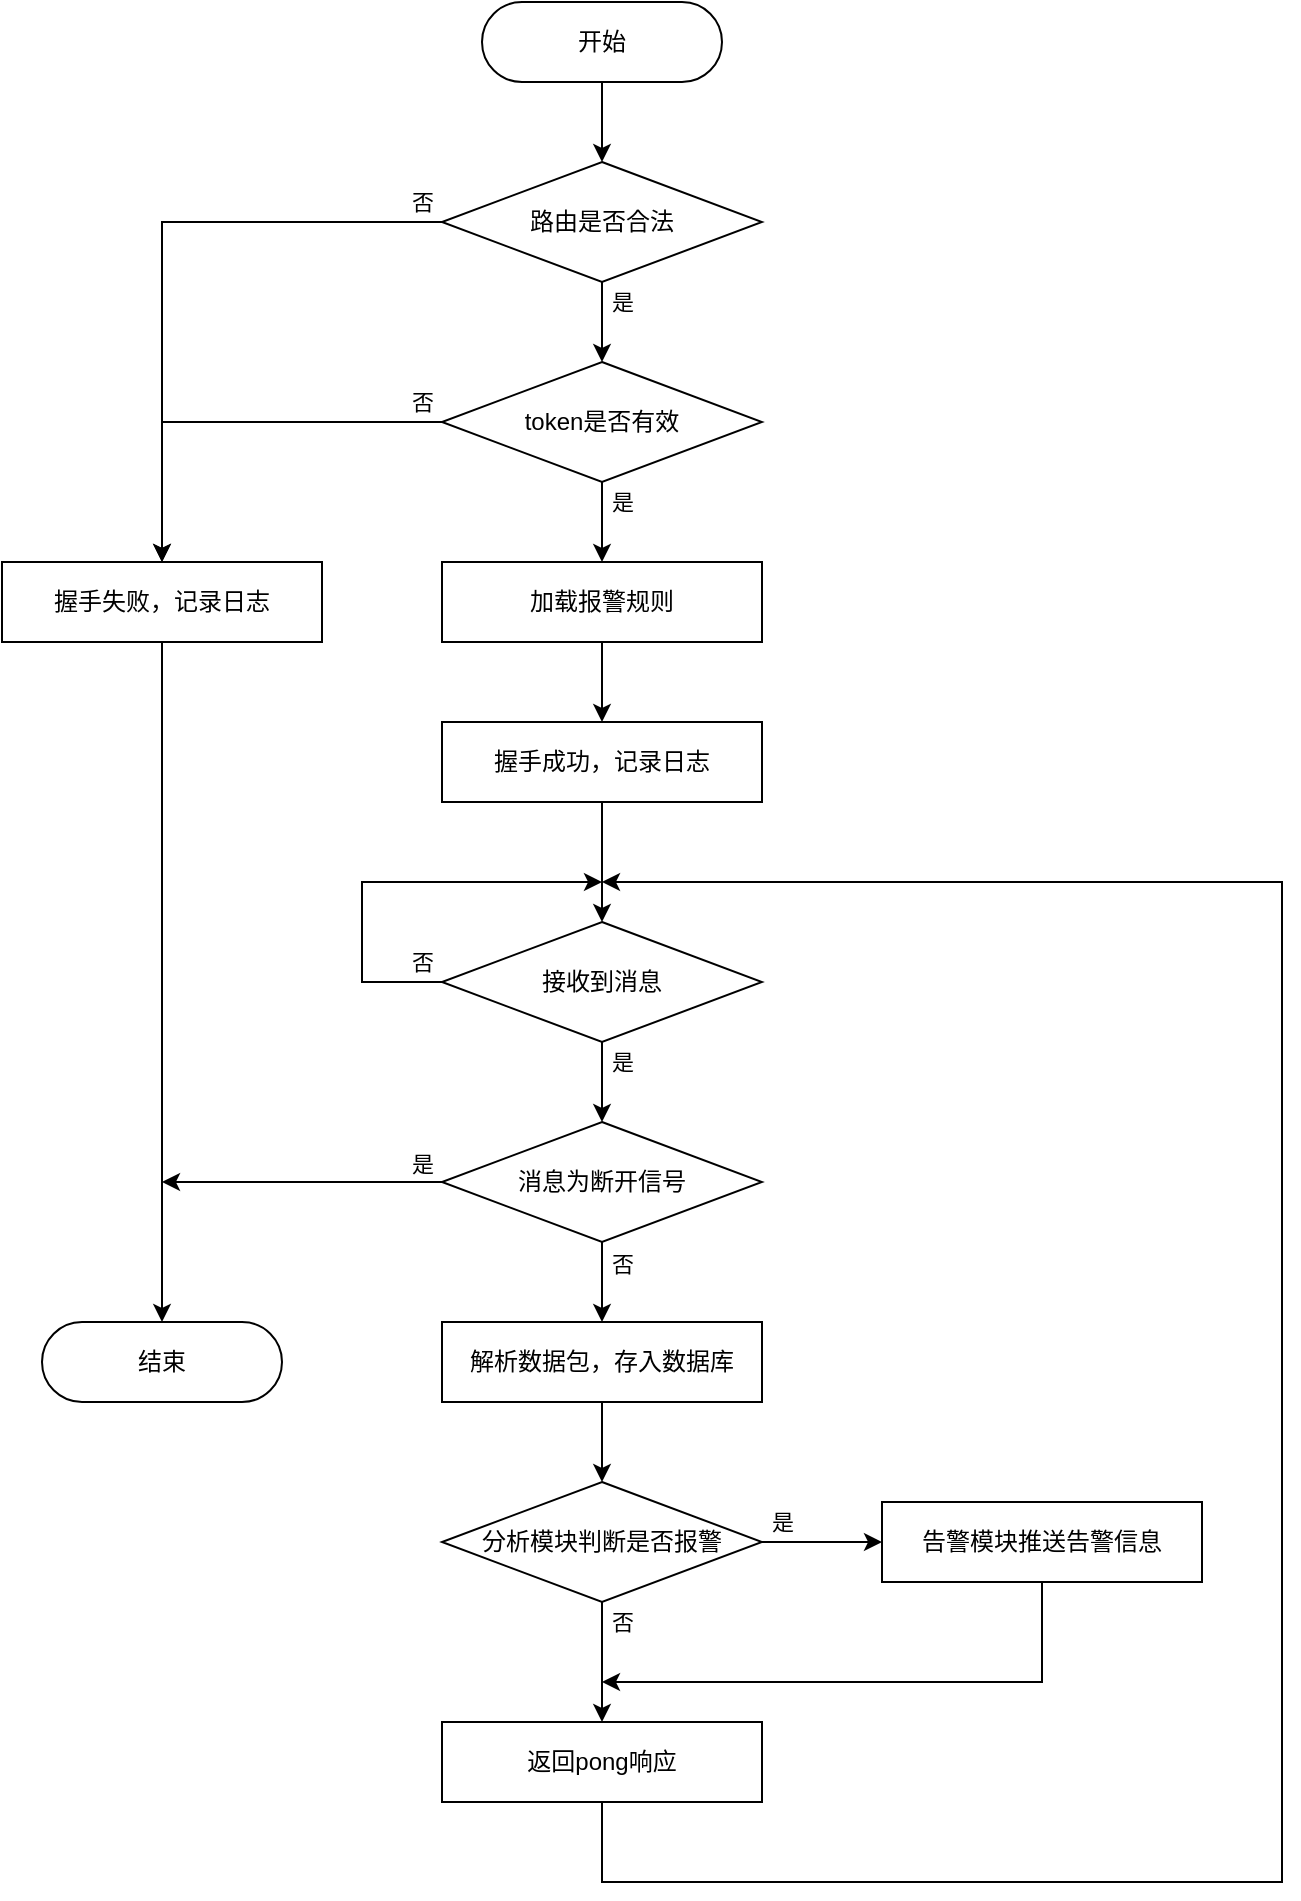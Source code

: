 <mxfile version="13.0.3" type="device"><diagram id="W69DJppDHjcpHOO70UsI" name="Page-1"><mxGraphModel dx="1422" dy="842" grid="1" gridSize="10" guides="1" tooltips="1" connect="1" arrows="1" fold="1" page="1" pageScale="1" pageWidth="827" pageHeight="1169" math="0" shadow="0"><root><mxCell id="0"/><mxCell id="1" parent="0"/><mxCell id="kc8Vv3KtZBpabf10sD8B-7" style="edgeStyle=orthogonalEdgeStyle;rounded=0;orthogonalLoop=1;jettySize=auto;html=1;exitX=0.5;exitY=1;exitDx=0;exitDy=0;entryX=0.5;entryY=0;entryDx=0;entryDy=0;" edge="1" parent="1" source="kc8Vv3KtZBpabf10sD8B-1" target="kc8Vv3KtZBpabf10sD8B-3"><mxGeometry relative="1" as="geometry"/></mxCell><mxCell id="kc8Vv3KtZBpabf10sD8B-1" value="开始" style="rounded=1;whiteSpace=wrap;html=1;arcSize=50;" vertex="1" parent="1"><mxGeometry x="360" y="40" width="120" height="40" as="geometry"/></mxCell><mxCell id="kc8Vv3KtZBpabf10sD8B-2" value="结束" style="rounded=1;whiteSpace=wrap;html=1;arcSize=50;" vertex="1" parent="1"><mxGeometry x="140" y="700" width="120" height="40" as="geometry"/></mxCell><mxCell id="kc8Vv3KtZBpabf10sD8B-5" style="edgeStyle=orthogonalEdgeStyle;rounded=0;orthogonalLoop=1;jettySize=auto;html=1;exitX=0.5;exitY=1;exitDx=0;exitDy=0;entryX=0.5;entryY=0;entryDx=0;entryDy=0;" edge="1" parent="1" source="kc8Vv3KtZBpabf10sD8B-3" target="kc8Vv3KtZBpabf10sD8B-4"><mxGeometry relative="1" as="geometry"/></mxCell><mxCell id="kc8Vv3KtZBpabf10sD8B-6" value="是" style="edgeLabel;html=1;align=center;verticalAlign=middle;resizable=0;points=[];" vertex="1" connectable="0" parent="kc8Vv3KtZBpabf10sD8B-5"><mxGeometry x="0.277" y="1" relative="1" as="geometry"><mxPoint x="9" y="-16" as="offset"/></mxGeometry></mxCell><mxCell id="kc8Vv3KtZBpabf10sD8B-37" style="edgeStyle=orthogonalEdgeStyle;rounded=0;orthogonalLoop=1;jettySize=auto;html=1;exitX=0;exitY=0.5;exitDx=0;exitDy=0;entryX=0.5;entryY=0;entryDx=0;entryDy=0;" edge="1" parent="1" source="kc8Vv3KtZBpabf10sD8B-3" target="kc8Vv3KtZBpabf10sD8B-39"><mxGeometry relative="1" as="geometry"/></mxCell><mxCell id="kc8Vv3KtZBpabf10sD8B-38" value="否" style="edgeLabel;html=1;align=center;verticalAlign=middle;resizable=0;points=[];" vertex="1" connectable="0" parent="kc8Vv3KtZBpabf10sD8B-37"><mxGeometry x="-0.908" y="4" relative="1" as="geometry"><mxPoint x="4" y="-14" as="offset"/></mxGeometry></mxCell><mxCell id="kc8Vv3KtZBpabf10sD8B-3" value="路由是否合法" style="rhombus;whiteSpace=wrap;html=1;" vertex="1" parent="1"><mxGeometry x="340" y="120" width="160" height="60" as="geometry"/></mxCell><mxCell id="kc8Vv3KtZBpabf10sD8B-8" style="edgeStyle=orthogonalEdgeStyle;rounded=0;orthogonalLoop=1;jettySize=auto;html=1;exitX=0.5;exitY=1;exitDx=0;exitDy=0;entryX=0.5;entryY=0;entryDx=0;entryDy=0;" edge="1" parent="1" source="kc8Vv3KtZBpabf10sD8B-4" target="kc8Vv3KtZBpabf10sD8B-9"><mxGeometry relative="1" as="geometry"><mxPoint x="420" y="360" as="targetPoint"/></mxGeometry></mxCell><mxCell id="kc8Vv3KtZBpabf10sD8B-10" value="是" style="edgeLabel;html=1;align=center;verticalAlign=middle;resizable=0;points=[];" vertex="1" connectable="0" parent="kc8Vv3KtZBpabf10sD8B-8"><mxGeometry x="-0.317" y="5" relative="1" as="geometry"><mxPoint x="5" y="-4" as="offset"/></mxGeometry></mxCell><mxCell id="kc8Vv3KtZBpabf10sD8B-40" style="edgeStyle=orthogonalEdgeStyle;rounded=0;orthogonalLoop=1;jettySize=auto;html=1;exitX=0;exitY=0.5;exitDx=0;exitDy=0;entryX=0.5;entryY=0;entryDx=0;entryDy=0;" edge="1" parent="1" source="kc8Vv3KtZBpabf10sD8B-4" target="kc8Vv3KtZBpabf10sD8B-39"><mxGeometry relative="1" as="geometry"/></mxCell><mxCell id="kc8Vv3KtZBpabf10sD8B-41" value="否" style="edgeLabel;html=1;align=center;verticalAlign=middle;resizable=0;points=[];" vertex="1" connectable="0" parent="kc8Vv3KtZBpabf10sD8B-40"><mxGeometry x="-0.771" y="-1" relative="1" as="geometry"><mxPoint x="14" y="-9" as="offset"/></mxGeometry></mxCell><mxCell id="kc8Vv3KtZBpabf10sD8B-4" value="token是否有效" style="rhombus;whiteSpace=wrap;html=1;" vertex="1" parent="1"><mxGeometry x="340" y="220" width="160" height="60" as="geometry"/></mxCell><mxCell id="kc8Vv3KtZBpabf10sD8B-12" style="edgeStyle=orthogonalEdgeStyle;rounded=0;orthogonalLoop=1;jettySize=auto;html=1;exitX=0.5;exitY=1;exitDx=0;exitDy=0;entryX=0.5;entryY=0;entryDx=0;entryDy=0;" edge="1" parent="1" source="kc8Vv3KtZBpabf10sD8B-9" target="kc8Vv3KtZBpabf10sD8B-11"><mxGeometry relative="1" as="geometry"/></mxCell><mxCell id="kc8Vv3KtZBpabf10sD8B-9" value="加载报警规则" style="rounded=0;whiteSpace=wrap;html=1;" vertex="1" parent="1"><mxGeometry x="340" y="320" width="160" height="40" as="geometry"/></mxCell><mxCell id="kc8Vv3KtZBpabf10sD8B-18" style="edgeStyle=orthogonalEdgeStyle;rounded=0;orthogonalLoop=1;jettySize=auto;html=1;exitX=0.5;exitY=1;exitDx=0;exitDy=0;entryX=0.5;entryY=0;entryDx=0;entryDy=0;" edge="1" parent="1" source="kc8Vv3KtZBpabf10sD8B-11" target="kc8Vv3KtZBpabf10sD8B-13"><mxGeometry relative="1" as="geometry"/></mxCell><mxCell id="kc8Vv3KtZBpabf10sD8B-11" value="握手成功，记录日志" style="rounded=0;whiteSpace=wrap;html=1;" vertex="1" parent="1"><mxGeometry x="340" y="400" width="160" height="40" as="geometry"/></mxCell><mxCell id="kc8Vv3KtZBpabf10sD8B-16" style="edgeStyle=orthogonalEdgeStyle;rounded=0;orthogonalLoop=1;jettySize=auto;html=1;exitX=0.5;exitY=1;exitDx=0;exitDy=0;entryX=0.5;entryY=0;entryDx=0;entryDy=0;" edge="1" parent="1" source="kc8Vv3KtZBpabf10sD8B-13" target="kc8Vv3KtZBpabf10sD8B-22"><mxGeometry relative="1" as="geometry"><mxPoint x="420" y="660" as="targetPoint"/></mxGeometry></mxCell><mxCell id="kc8Vv3KtZBpabf10sD8B-17" value="是" style="edgeLabel;html=1;align=center;verticalAlign=middle;resizable=0;points=[];" vertex="1" connectable="0" parent="kc8Vv3KtZBpabf10sD8B-16"><mxGeometry x="-0.24" y="5" relative="1" as="geometry"><mxPoint x="5" y="-5" as="offset"/></mxGeometry></mxCell><mxCell id="kc8Vv3KtZBpabf10sD8B-35" style="edgeStyle=orthogonalEdgeStyle;rounded=0;orthogonalLoop=1;jettySize=auto;html=1;exitX=0;exitY=0.5;exitDx=0;exitDy=0;" edge="1" parent="1" source="kc8Vv3KtZBpabf10sD8B-13"><mxGeometry relative="1" as="geometry"><mxPoint x="420" y="480" as="targetPoint"/><Array as="points"><mxPoint x="300" y="530"/><mxPoint x="300" y="480"/></Array></mxGeometry></mxCell><mxCell id="kc8Vv3KtZBpabf10sD8B-36" value="否" style="edgeLabel;html=1;align=center;verticalAlign=middle;resizable=0;points=[];" vertex="1" connectable="0" parent="kc8Vv3KtZBpabf10sD8B-35"><mxGeometry x="-0.619" y="-7" relative="1" as="geometry"><mxPoint x="23" y="-10" as="offset"/></mxGeometry></mxCell><mxCell id="kc8Vv3KtZBpabf10sD8B-13" value="接收到消息" style="rhombus;whiteSpace=wrap;html=1;" vertex="1" parent="1"><mxGeometry x="340" y="500" width="160" height="60" as="geometry"/></mxCell><mxCell id="kc8Vv3KtZBpabf10sD8B-26" style="edgeStyle=orthogonalEdgeStyle;rounded=0;orthogonalLoop=1;jettySize=auto;html=1;exitX=0.5;exitY=1;exitDx=0;exitDy=0;entryX=0.5;entryY=0;entryDx=0;entryDy=0;" edge="1" parent="1" source="kc8Vv3KtZBpabf10sD8B-21" target="kc8Vv3KtZBpabf10sD8B-25"><mxGeometry relative="1" as="geometry"/></mxCell><mxCell id="kc8Vv3KtZBpabf10sD8B-21" value="解析数据包，存入数据库" style="rounded=0;whiteSpace=wrap;html=1;" vertex="1" parent="1"><mxGeometry x="340" y="700" width="160" height="40" as="geometry"/></mxCell><mxCell id="kc8Vv3KtZBpabf10sD8B-23" style="edgeStyle=orthogonalEdgeStyle;rounded=0;orthogonalLoop=1;jettySize=auto;html=1;exitX=0.5;exitY=1;exitDx=0;exitDy=0;entryX=0.5;entryY=0;entryDx=0;entryDy=0;" edge="1" parent="1" source="kc8Vv3KtZBpabf10sD8B-22" target="kc8Vv3KtZBpabf10sD8B-21"><mxGeometry relative="1" as="geometry"><mxPoint x="420" y="800" as="targetPoint"/></mxGeometry></mxCell><mxCell id="kc8Vv3KtZBpabf10sD8B-24" value="否" style="edgeLabel;html=1;align=center;verticalAlign=middle;resizable=0;points=[];" vertex="1" connectable="0" parent="kc8Vv3KtZBpabf10sD8B-23"><mxGeometry x="0.214" y="4" relative="1" as="geometry"><mxPoint x="6" y="-14" as="offset"/></mxGeometry></mxCell><mxCell id="kc8Vv3KtZBpabf10sD8B-43" style="edgeStyle=orthogonalEdgeStyle;rounded=0;orthogonalLoop=1;jettySize=auto;html=1;exitX=0;exitY=0.5;exitDx=0;exitDy=0;" edge="1" parent="1" source="kc8Vv3KtZBpabf10sD8B-22"><mxGeometry relative="1" as="geometry"><mxPoint x="200" y="630" as="targetPoint"/></mxGeometry></mxCell><mxCell id="kc8Vv3KtZBpabf10sD8B-44" value="是" style="edgeLabel;html=1;align=center;verticalAlign=middle;resizable=0;points=[];" vertex="1" connectable="0" parent="kc8Vv3KtZBpabf10sD8B-43"><mxGeometry x="0.2" relative="1" as="geometry"><mxPoint x="74" y="-10" as="offset"/></mxGeometry></mxCell><mxCell id="kc8Vv3KtZBpabf10sD8B-22" value="消息为断开信号" style="rhombus;whiteSpace=wrap;html=1;" vertex="1" parent="1"><mxGeometry x="340" y="600" width="160" height="60" as="geometry"/></mxCell><mxCell id="kc8Vv3KtZBpabf10sD8B-27" style="edgeStyle=orthogonalEdgeStyle;rounded=0;orthogonalLoop=1;jettySize=auto;html=1;exitX=0.5;exitY=1;exitDx=0;exitDy=0;entryX=0.5;entryY=0;entryDx=0;entryDy=0;" edge="1" parent="1" source="kc8Vv3KtZBpabf10sD8B-25" target="kc8Vv3KtZBpabf10sD8B-28"><mxGeometry relative="1" as="geometry"><mxPoint x="420" y="940" as="targetPoint"/></mxGeometry></mxCell><mxCell id="kc8Vv3KtZBpabf10sD8B-29" value="否" style="edgeLabel;html=1;align=center;verticalAlign=middle;resizable=0;points=[];" vertex="1" connectable="0" parent="kc8Vv3KtZBpabf10sD8B-27"><mxGeometry x="-0.26" y="5" relative="1" as="geometry"><mxPoint x="5" y="-12" as="offset"/></mxGeometry></mxCell><mxCell id="kc8Vv3KtZBpabf10sD8B-30" style="edgeStyle=orthogonalEdgeStyle;rounded=0;orthogonalLoop=1;jettySize=auto;html=1;exitX=1;exitY=0.5;exitDx=0;exitDy=0;entryX=0;entryY=0.5;entryDx=0;entryDy=0;" edge="1" parent="1" source="kc8Vv3KtZBpabf10sD8B-25" target="kc8Vv3KtZBpabf10sD8B-31"><mxGeometry relative="1" as="geometry"><mxPoint x="600" y="820" as="targetPoint"/></mxGeometry></mxCell><mxCell id="kc8Vv3KtZBpabf10sD8B-32" value="是" style="edgeLabel;html=1;align=center;verticalAlign=middle;resizable=0;points=[];" vertex="1" connectable="0" parent="kc8Vv3KtZBpabf10sD8B-30"><mxGeometry x="-0.309" relative="1" as="geometry"><mxPoint x="-11" y="-10" as="offset"/></mxGeometry></mxCell><mxCell id="kc8Vv3KtZBpabf10sD8B-25" value="分析模块判断是否报警" style="rhombus;whiteSpace=wrap;html=1;" vertex="1" parent="1"><mxGeometry x="340" y="780" width="160" height="60" as="geometry"/></mxCell><mxCell id="kc8Vv3KtZBpabf10sD8B-34" style="edgeStyle=orthogonalEdgeStyle;rounded=0;orthogonalLoop=1;jettySize=auto;html=1;exitX=0.5;exitY=1;exitDx=0;exitDy=0;" edge="1" parent="1" source="kc8Vv3KtZBpabf10sD8B-28"><mxGeometry relative="1" as="geometry"><mxPoint x="420" y="480" as="targetPoint"/><Array as="points"><mxPoint x="420" y="980"/><mxPoint x="760" y="980"/><mxPoint x="760" y="480"/></Array></mxGeometry></mxCell><mxCell id="kc8Vv3KtZBpabf10sD8B-28" value="返回pong响应" style="rounded=0;whiteSpace=wrap;html=1;" vertex="1" parent="1"><mxGeometry x="340" y="900" width="160" height="40" as="geometry"/></mxCell><mxCell id="kc8Vv3KtZBpabf10sD8B-33" style="edgeStyle=orthogonalEdgeStyle;rounded=0;orthogonalLoop=1;jettySize=auto;html=1;exitX=0.5;exitY=1;exitDx=0;exitDy=0;" edge="1" parent="1" source="kc8Vv3KtZBpabf10sD8B-31"><mxGeometry relative="1" as="geometry"><mxPoint x="420" y="880" as="targetPoint"/><Array as="points"><mxPoint x="640" y="880"/></Array></mxGeometry></mxCell><mxCell id="kc8Vv3KtZBpabf10sD8B-31" value="告警模块推送告警信息" style="rounded=0;whiteSpace=wrap;html=1;" vertex="1" parent="1"><mxGeometry x="560" y="790" width="160" height="40" as="geometry"/></mxCell><mxCell id="kc8Vv3KtZBpabf10sD8B-42" style="edgeStyle=orthogonalEdgeStyle;rounded=0;orthogonalLoop=1;jettySize=auto;html=1;exitX=0.5;exitY=1;exitDx=0;exitDy=0;entryX=0.5;entryY=0;entryDx=0;entryDy=0;" edge="1" parent="1" source="kc8Vv3KtZBpabf10sD8B-39" target="kc8Vv3KtZBpabf10sD8B-2"><mxGeometry relative="1" as="geometry"/></mxCell><mxCell id="kc8Vv3KtZBpabf10sD8B-39" value="握手失败，记录日志" style="rounded=0;whiteSpace=wrap;html=1;" vertex="1" parent="1"><mxGeometry x="120" y="320" width="160" height="40" as="geometry"/></mxCell></root></mxGraphModel></diagram></mxfile>